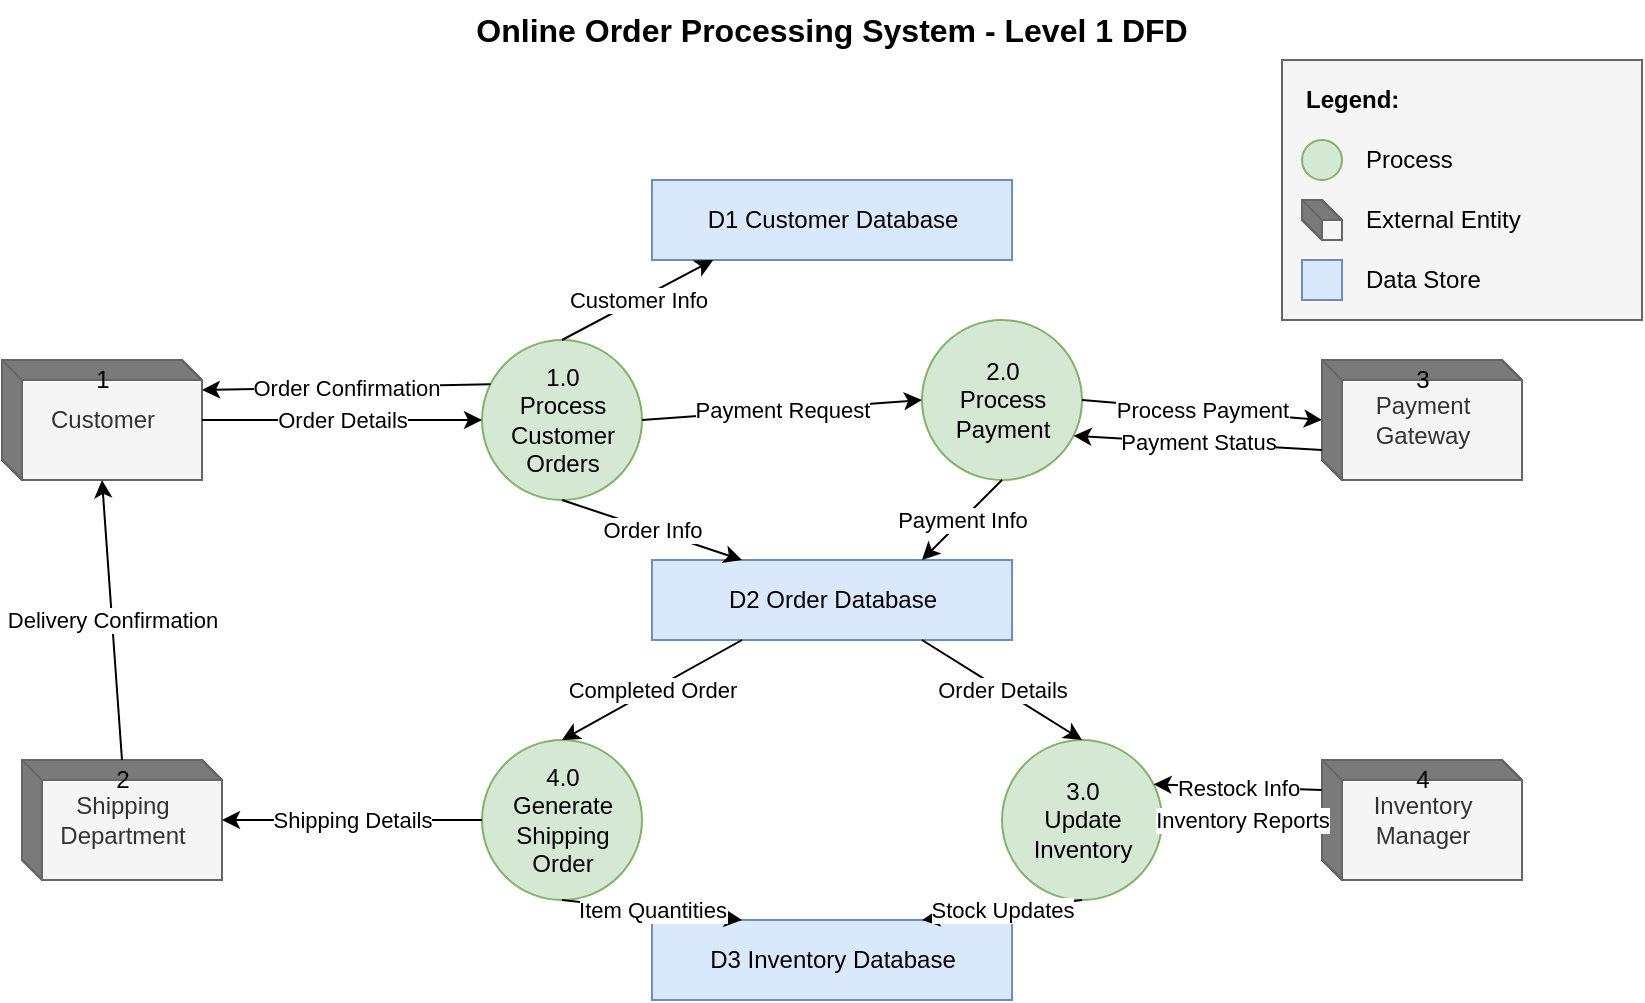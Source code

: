 <mxfile version="26.0.16">
  <diagram name="Level 1 ERD" id="WCqasIou2FfHLaZPjtHS">
    <mxGraphModel dx="1193" dy="778" grid="1" gridSize="10" guides="1" tooltips="1" connect="1" arrows="1" fold="1" page="1" pageScale="1" pageWidth="3300" pageHeight="2339" math="0" shadow="0">
      <root>
        <mxCell id="0" />
        <mxCell id="1" parent="0" />
        <mxCell id="sUTxGVXDvffoVRoWjCSP-90" value="Online Order Processing System - Level 1 DFD" style="text;html=1;strokeColor=none;fillColor=none;align=center;verticalAlign=middle;whiteSpace=wrap;rounded=0;fontSize=16;fontStyle=1" parent="1" vertex="1">
          <mxGeometry x="185" y="50" width="500" height="30" as="geometry" />
        </mxCell>
        <mxCell id="sUTxGVXDvffoVRoWjCSP-91" value="Customer" style="html=1;dashed=0;whitespace=wrap;shape=mxgraph.dfd.externalEntity;fillColor=#f5f5f5;strokeColor=#666666;fontColor=#333333;" parent="1" vertex="1">
          <mxGeometry x="20" y="230" width="100" height="60" as="geometry" />
        </mxCell>
        <mxCell id="sUTxGVXDvffoVRoWjCSP-92" value="1" style="text;html=1;align=center;verticalAlign=middle;resizable=0;points=[];autosize=1;strokeColor=none;fillColor=none;" parent="sUTxGVXDvffoVRoWjCSP-91" vertex="1">
          <mxGeometry x="40" width="20" height="20" as="geometry" />
        </mxCell>
        <mxCell id="sUTxGVXDvffoVRoWjCSP-93" value="Shipping&#xa;Department" style="html=1;dashed=0;whitespace=wrap;shape=mxgraph.dfd.externalEntity;fillColor=#f5f5f5;strokeColor=#666666;fontColor=#333333;" parent="1" vertex="1">
          <mxGeometry x="30" y="430" width="100" height="60" as="geometry" />
        </mxCell>
        <mxCell id="sUTxGVXDvffoVRoWjCSP-94" value="2" style="text;html=1;align=center;verticalAlign=middle;resizable=0;points=[];autosize=1;strokeColor=none;fillColor=none;" parent="sUTxGVXDvffoVRoWjCSP-93" vertex="1">
          <mxGeometry x="40" width="20" height="20" as="geometry" />
        </mxCell>
        <mxCell id="sUTxGVXDvffoVRoWjCSP-95" value="Payment&#xa;Gateway" style="html=1;dashed=0;whitespace=wrap;shape=mxgraph.dfd.externalEntity;fillColor=#f5f5f5;strokeColor=#666666;fontColor=#333333;" parent="1" vertex="1">
          <mxGeometry x="680" y="230" width="100" height="60" as="geometry" />
        </mxCell>
        <mxCell id="sUTxGVXDvffoVRoWjCSP-96" value="3" style="text;html=1;align=center;verticalAlign=middle;resizable=0;points=[];autosize=1;strokeColor=none;fillColor=none;" parent="sUTxGVXDvffoVRoWjCSP-95" vertex="1">
          <mxGeometry x="40" width="20" height="20" as="geometry" />
        </mxCell>
        <mxCell id="sUTxGVXDvffoVRoWjCSP-97" value="Inventory&#xa;Manager" style="html=1;dashed=0;whitespace=wrap;shape=mxgraph.dfd.externalEntity;fillColor=#f5f5f5;strokeColor=#666666;fontColor=#333333;" parent="1" vertex="1">
          <mxGeometry x="680" y="430" width="100" height="60" as="geometry" />
        </mxCell>
        <mxCell id="sUTxGVXDvffoVRoWjCSP-98" value="4" style="text;html=1;align=center;verticalAlign=middle;resizable=0;points=[];autosize=1;strokeColor=none;fillColor=none;" parent="sUTxGVXDvffoVRoWjCSP-97" vertex="1">
          <mxGeometry x="40" width="20" height="20" as="geometry" />
        </mxCell>
        <mxCell id="sUTxGVXDvffoVRoWjCSP-99" value="1.0&#xa;Process&#xa;Customer&#xa;Orders" style="shape=ellipse;html=1;dashed=0;whitespace=wrap;aspect=fixed;perimeter=ellipsePerimeter;fillColor=#d5e8d4;strokeColor=#82b366;" parent="1" vertex="1">
          <mxGeometry x="260" y="220" width="80" height="80" as="geometry" />
        </mxCell>
        <mxCell id="sUTxGVXDvffoVRoWjCSP-100" value="2.0&#xa;Process&#xa;Payment" style="shape=ellipse;html=1;dashed=0;whitespace=wrap;aspect=fixed;perimeter=ellipsePerimeter;fillColor=#d5e8d4;strokeColor=#82b366;" parent="1" vertex="1">
          <mxGeometry x="480" y="210" width="80" height="80" as="geometry" />
        </mxCell>
        <mxCell id="sUTxGVXDvffoVRoWjCSP-101" value="3.0&#xa;Update&#xa;Inventory" style="shape=ellipse;html=1;dashed=0;whitespace=wrap;aspect=fixed;perimeter=ellipsePerimeter;fillColor=#d5e8d4;strokeColor=#82b366;" parent="1" vertex="1">
          <mxGeometry x="520" y="420" width="80" height="80" as="geometry" />
        </mxCell>
        <mxCell id="sUTxGVXDvffoVRoWjCSP-102" value="4.0&#xa;Generate&#xa;Shipping&#xa;Order" style="shape=ellipse;html=1;dashed=0;whitespace=wrap;aspect=fixed;perimeter=ellipsePerimeter;fillColor=#d5e8d4;strokeColor=#82b366;" parent="1" vertex="1">
          <mxGeometry x="260" y="420" width="80" height="80" as="geometry" />
        </mxCell>
        <mxCell id="sUTxGVXDvffoVRoWjCSP-103" value="D1 Customer Database" style="html=1;dashed=0;whitespace=wrap;shape=mxgraph.dfd.dataStore;fillColor=#dae8fc;strokeColor=#6c8ebf;" parent="1" vertex="1">
          <mxGeometry x="345" y="140" width="180" height="40" as="geometry" />
        </mxCell>
        <mxCell id="sUTxGVXDvffoVRoWjCSP-104" value="D2 Order Database" style="html=1;dashed=0;whitespace=wrap;shape=mxgraph.dfd.dataStore;fillColor=#dae8fc;strokeColor=#6c8ebf;" parent="1" vertex="1">
          <mxGeometry x="345" y="330" width="180" height="40" as="geometry" />
        </mxCell>
        <mxCell id="sUTxGVXDvffoVRoWjCSP-105" value="D3 Inventory Database" style="html=1;dashed=0;whitespace=wrap;shape=mxgraph.dfd.dataStore;fillColor=#dae8fc;strokeColor=#6c8ebf;" parent="1" vertex="1">
          <mxGeometry x="345" y="510" width="180" height="40" as="geometry" />
        </mxCell>
        <mxCell id="sUTxGVXDvffoVRoWjCSP-106" value="Order Details" style="endArrow=classic;html=1;rounded=0;exitX=1;exitY=0.5;exitDx=0;exitDy=0;exitPerimeter=0;entryX=0;entryY=0.5;entryDx=0;entryDy=0;" parent="1" source="sUTxGVXDvffoVRoWjCSP-91" target="sUTxGVXDvffoVRoWjCSP-99" edge="1">
          <mxGeometry width="50" height="50" relative="1" as="geometry">
            <mxPoint x="410" y="440" as="sourcePoint" />
            <mxPoint x="460" y="390" as="targetPoint" />
          </mxGeometry>
        </mxCell>
        <mxCell id="sUTxGVXDvffoVRoWjCSP-107" value="Customer Info" style="endArrow=classic;html=1;rounded=0;exitX=0.5;exitY=0;exitDx=0;exitDy=0;entryX=0.17;entryY=1;entryDx=0;entryDy=0;entryPerimeter=0;" parent="1" source="sUTxGVXDvffoVRoWjCSP-99" target="sUTxGVXDvffoVRoWjCSP-103" edge="1">
          <mxGeometry width="50" height="50" relative="1" as="geometry">
            <mxPoint x="410" y="440" as="sourcePoint" />
            <mxPoint x="460" y="390" as="targetPoint" />
          </mxGeometry>
        </mxCell>
        <mxCell id="sUTxGVXDvffoVRoWjCSP-108" value="Payment Request" style="endArrow=classic;html=1;rounded=0;exitX=1;exitY=0.5;exitDx=0;exitDy=0;entryX=0;entryY=0.5;entryDx=0;entryDy=0;" parent="1" source="sUTxGVXDvffoVRoWjCSP-99" target="sUTxGVXDvffoVRoWjCSP-100" edge="1">
          <mxGeometry width="50" height="50" relative="1" as="geometry">
            <mxPoint x="410" y="440" as="sourcePoint" />
            <mxPoint x="460" y="390" as="targetPoint" />
          </mxGeometry>
        </mxCell>
        <mxCell id="sUTxGVXDvffoVRoWjCSP-109" value="Process Payment" style="endArrow=classic;html=1;rounded=0;exitX=1;exitY=0.5;exitDx=0;exitDy=0;entryX=0;entryY=0.5;entryDx=0;entryDy=0;entryPerimeter=0;" parent="1" source="sUTxGVXDvffoVRoWjCSP-100" target="sUTxGVXDvffoVRoWjCSP-95" edge="1">
          <mxGeometry width="50" height="50" relative="1" as="geometry">
            <mxPoint x="410" y="440" as="sourcePoint" />
            <mxPoint x="460" y="390" as="targetPoint" />
          </mxGeometry>
        </mxCell>
        <mxCell id="sUTxGVXDvffoVRoWjCSP-110" value="Payment Status" style="endArrow=classic;html=1;rounded=0;exitX=0;exitY=0.75;exitDx=0;exitDy=0;exitPerimeter=0;entryX=1;entryY=0.75;entryDx=0;entryDy=0;" parent="1" source="sUTxGVXDvffoVRoWjCSP-95" target="sUTxGVXDvffoVRoWjCSP-100" edge="1">
          <mxGeometry width="50" height="50" relative="1" as="geometry">
            <mxPoint x="410" y="440" as="sourcePoint" />
            <mxPoint x="460" y="390" as="targetPoint" />
          </mxGeometry>
        </mxCell>
        <mxCell id="sUTxGVXDvffoVRoWjCSP-111" value="Payment Info" style="endArrow=classic;html=1;rounded=0;exitX=0.5;exitY=1;exitDx=0;exitDy=0;entryX=0.75;entryY=0;entryDx=0;entryDy=0;" parent="1" source="sUTxGVXDvffoVRoWjCSP-100" target="sUTxGVXDvffoVRoWjCSP-104" edge="1">
          <mxGeometry width="50" height="50" relative="1" as="geometry">
            <mxPoint x="410" y="440" as="sourcePoint" />
            <mxPoint x="460" y="390" as="targetPoint" />
          </mxGeometry>
        </mxCell>
        <mxCell id="sUTxGVXDvffoVRoWjCSP-112" value="Order Info" style="endArrow=classic;html=1;rounded=0;exitX=0.5;exitY=1;exitDx=0;exitDy=0;entryX=0.25;entryY=0;entryDx=0;entryDy=0;" parent="1" source="sUTxGVXDvffoVRoWjCSP-99" target="sUTxGVXDvffoVRoWjCSP-104" edge="1">
          <mxGeometry width="50" height="50" relative="1" as="geometry">
            <mxPoint x="410" y="440" as="sourcePoint" />
            <mxPoint x="460" y="390" as="targetPoint" />
          </mxGeometry>
        </mxCell>
        <mxCell id="sUTxGVXDvffoVRoWjCSP-113" value="Order Details" style="endArrow=classic;html=1;rounded=0;exitX=0.75;exitY=1;exitDx=0;exitDy=0;entryX=0.5;entryY=0;entryDx=0;entryDy=0;" parent="1" source="sUTxGVXDvffoVRoWjCSP-104" target="sUTxGVXDvffoVRoWjCSP-101" edge="1">
          <mxGeometry width="50" height="50" relative="1" as="geometry">
            <mxPoint x="410" y="440" as="sourcePoint" />
            <mxPoint x="460" y="390" as="targetPoint" />
          </mxGeometry>
        </mxCell>
        <mxCell id="sUTxGVXDvffoVRoWjCSP-114" value="Stock Updates" style="endArrow=classic;html=1;rounded=0;exitX=0.5;exitY=1;exitDx=0;exitDy=0;entryX=0.75;entryY=0;entryDx=0;entryDy=0;" parent="1" source="sUTxGVXDvffoVRoWjCSP-101" target="sUTxGVXDvffoVRoWjCSP-105" edge="1">
          <mxGeometry width="50" height="50" relative="1" as="geometry">
            <mxPoint x="410" y="440" as="sourcePoint" />
            <mxPoint x="460" y="390" as="targetPoint" />
          </mxGeometry>
        </mxCell>
        <mxCell id="sUTxGVXDvffoVRoWjCSP-115" value="Inventory Reports" style="endArrow=classic;html=1;rounded=0;exitX=1;exitY=0.5;exitDx=0;exitDy=0;entryX=0;entryY=0.5;entryDx=0;entryDy=0;entryPerimeter=0;" parent="1" source="sUTxGVXDvffoVRoWjCSP-101" target="sUTxGVXDvffoVRoWjCSP-97" edge="1">
          <mxGeometry width="50" height="50" relative="1" as="geometry">
            <mxPoint x="410" y="440" as="sourcePoint" />
            <mxPoint x="460" y="390" as="targetPoint" />
          </mxGeometry>
        </mxCell>
        <mxCell id="sUTxGVXDvffoVRoWjCSP-116" value="Restock Info" style="endArrow=classic;html=1;rounded=0;exitX=0;exitY=0.25;exitDx=0;exitDy=0;exitPerimeter=0;entryX=1;entryY=0.25;entryDx=0;entryDy=0;" parent="1" source="sUTxGVXDvffoVRoWjCSP-97" target="sUTxGVXDvffoVRoWjCSP-101" edge="1">
          <mxGeometry width="50" height="50" relative="1" as="geometry">
            <mxPoint x="410" y="440" as="sourcePoint" />
            <mxPoint x="460" y="390" as="targetPoint" />
          </mxGeometry>
        </mxCell>
        <mxCell id="sUTxGVXDvffoVRoWjCSP-117" value="Completed Order" style="endArrow=classic;html=1;rounded=0;exitX=0.25;exitY=1;exitDx=0;exitDy=0;entryX=0.5;entryY=0;entryDx=0;entryDy=0;" parent="1" source="sUTxGVXDvffoVRoWjCSP-104" target="sUTxGVXDvffoVRoWjCSP-102" edge="1">
          <mxGeometry width="50" height="50" relative="1" as="geometry">
            <mxPoint x="410" y="440" as="sourcePoint" />
            <mxPoint x="460" y="390" as="targetPoint" />
          </mxGeometry>
        </mxCell>
        <mxCell id="sUTxGVXDvffoVRoWjCSP-118" value="Shipping Details" style="endArrow=classic;html=1;rounded=0;exitX=0;exitY=0.5;exitDx=0;exitDy=0;entryX=1;entryY=0.5;entryDx=0;entryDy=0;entryPerimeter=0;" parent="1" source="sUTxGVXDvffoVRoWjCSP-102" target="sUTxGVXDvffoVRoWjCSP-93" edge="1">
          <mxGeometry width="50" height="50" relative="1" as="geometry">
            <mxPoint x="410" y="440" as="sourcePoint" />
            <mxPoint x="460" y="390" as="targetPoint" />
          </mxGeometry>
        </mxCell>
        <mxCell id="sUTxGVXDvffoVRoWjCSP-119" value="Item Quantities" style="endArrow=classic;html=1;rounded=0;exitX=0.5;exitY=1;exitDx=0;exitDy=0;entryX=0.25;entryY=0;entryDx=0;entryDy=0;" parent="1" source="sUTxGVXDvffoVRoWjCSP-102" target="sUTxGVXDvffoVRoWjCSP-105" edge="1">
          <mxGeometry width="50" height="50" relative="1" as="geometry">
            <mxPoint x="410" y="440" as="sourcePoint" />
            <mxPoint x="460" y="390" as="targetPoint" />
          </mxGeometry>
        </mxCell>
        <mxCell id="sUTxGVXDvffoVRoWjCSP-120" value="Delivery Confirmation" style="endArrow=classic;html=1;rounded=0;exitX=0.5;exitY=0;exitDx=0;exitDy=0;exitPerimeter=0;entryX=0.5;entryY=1;entryDx=0;entryDy=0;entryPerimeter=0;" parent="1" source="sUTxGVXDvffoVRoWjCSP-93" target="sUTxGVXDvffoVRoWjCSP-91" edge="1">
          <mxGeometry width="50" height="50" relative="1" as="geometry">
            <mxPoint x="410" y="440" as="sourcePoint" />
            <mxPoint x="460" y="390" as="targetPoint" />
          </mxGeometry>
        </mxCell>
        <mxCell id="sUTxGVXDvffoVRoWjCSP-121" value="Order Confirmation" style="endArrow=classic;html=1;rounded=0;exitX=0;exitY=0.25;exitDx=0;exitDy=0;entryX=1;entryY=0.25;entryDx=0;entryDy=0;entryPerimeter=0;" parent="1" source="sUTxGVXDvffoVRoWjCSP-99" target="sUTxGVXDvffoVRoWjCSP-91" edge="1">
          <mxGeometry width="50" height="50" relative="1" as="geometry">
            <mxPoint x="410" y="440" as="sourcePoint" />
            <mxPoint x="460" y="390" as="targetPoint" />
          </mxGeometry>
        </mxCell>
        <mxCell id="sUTxGVXDvffoVRoWjCSP-122" value="" style="rounded=0;whiteSpace=wrap;html=1;fillColor=#f5f5f5;strokeColor=#666666;fontColor=#333333;" parent="1" vertex="1">
          <mxGeometry x="660" y="80" width="180" height="130" as="geometry" />
        </mxCell>
        <mxCell id="sUTxGVXDvffoVRoWjCSP-123" value="Legend:" style="text;html=1;strokeColor=none;fillColor=none;align=left;verticalAlign=middle;whiteSpace=wrap;rounded=0;fontStyle=1" parent="1" vertex="1">
          <mxGeometry x="670" y="90" width="60" height="20" as="geometry" />
        </mxCell>
        <mxCell id="sUTxGVXDvffoVRoWjCSP-124" value="" style="shape=ellipse;html=1;dashed=0;whitespace=wrap;aspect=fixed;perimeter=ellipsePerimeter;fillColor=#d5e8d4;strokeColor=#82b366;" parent="1" vertex="1">
          <mxGeometry x="670" y="120" width="20" height="20" as="geometry" />
        </mxCell>
        <mxCell id="sUTxGVXDvffoVRoWjCSP-125" value="Process" style="text;html=1;strokeColor=none;fillColor=none;align=left;verticalAlign=middle;whiteSpace=wrap;rounded=0;" parent="1" vertex="1">
          <mxGeometry x="700" y="120" width="60" height="20" as="geometry" />
        </mxCell>
        <mxCell id="sUTxGVXDvffoVRoWjCSP-126" value="" style="html=1;dashed=0;whitespace=wrap;shape=mxgraph.dfd.externalEntity;fillColor=#f5f5f5;strokeColor=#666666;fontColor=#333333;" parent="1" vertex="1">
          <mxGeometry x="670" y="150" width="20" height="20" as="geometry" />
        </mxCell>
        <mxCell id="sUTxGVXDvffoVRoWjCSP-127" value="External Entity" style="text;html=1;strokeColor=none;fillColor=none;align=left;verticalAlign=middle;whiteSpace=wrap;rounded=0;" parent="1" vertex="1">
          <mxGeometry x="700" y="150" width="90" height="20" as="geometry" />
        </mxCell>
        <mxCell id="sUTxGVXDvffoVRoWjCSP-128" value="" style="html=1;dashed=0;whitespace=wrap;shape=mxgraph.dfd.dataStore;fillColor=#dae8fc;strokeColor=#6c8ebf;" parent="1" vertex="1">
          <mxGeometry x="670" y="180" width="20" height="20" as="geometry" />
        </mxCell>
        <mxCell id="sUTxGVXDvffoVRoWjCSP-129" value="Data Store" style="text;html=1;strokeColor=none;fillColor=none;align=left;verticalAlign=middle;whiteSpace=wrap;rounded=0;" parent="1" vertex="1">
          <mxGeometry x="700" y="180" width="70" height="20" as="geometry" />
        </mxCell>
      </root>
    </mxGraphModel>
  </diagram>
</mxfile>
